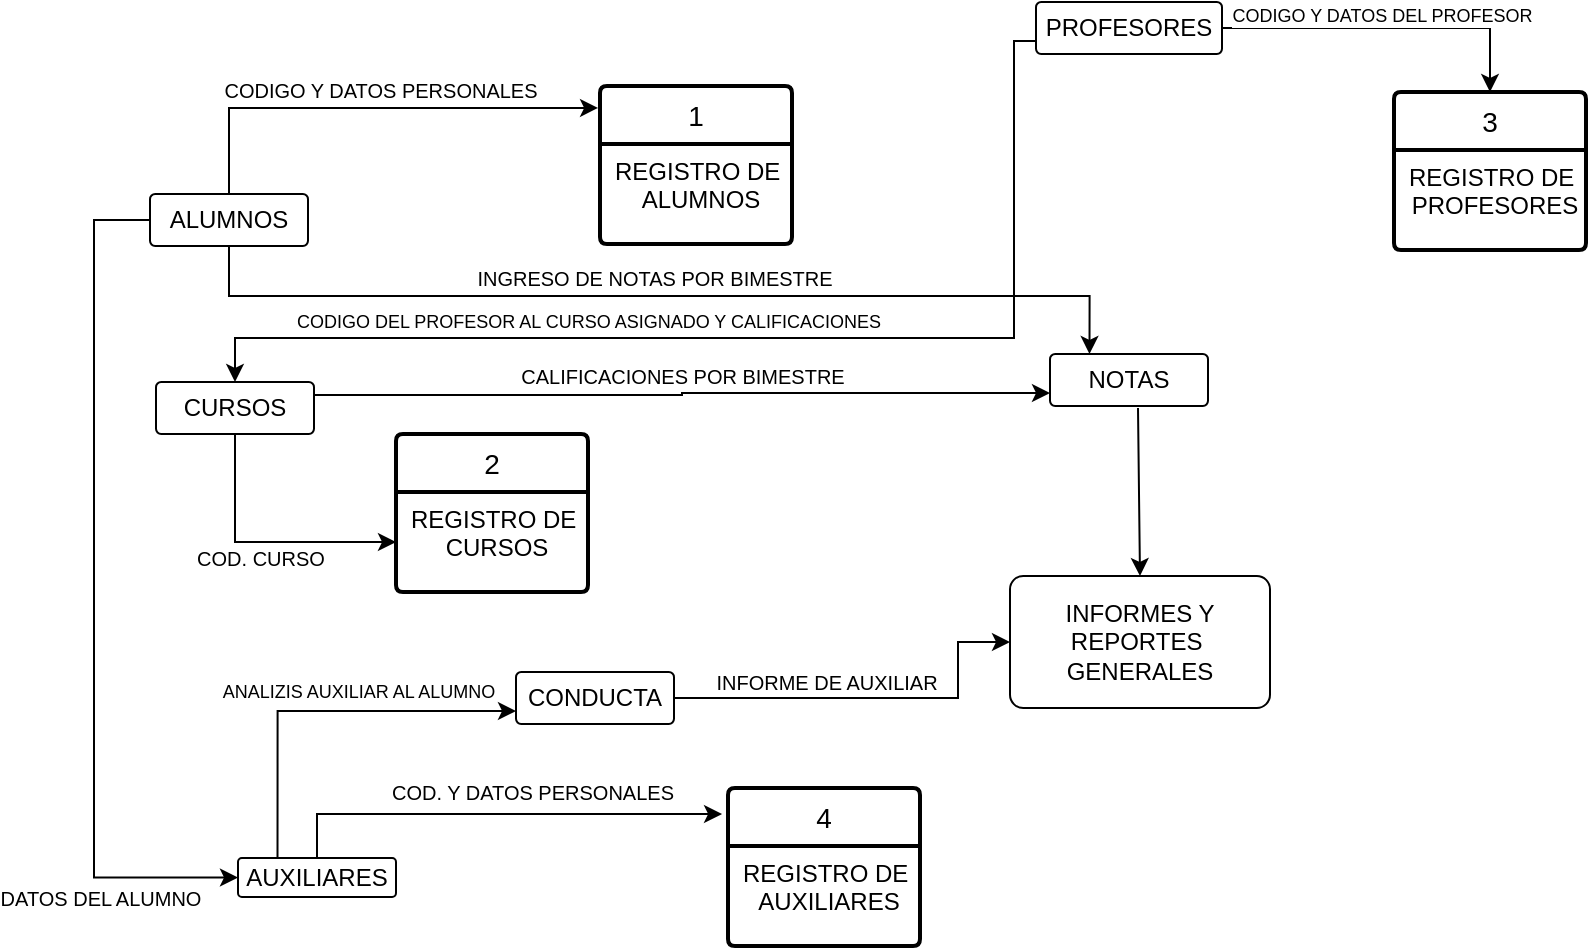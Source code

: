 <mxfile version="21.3.8" type="github">
  <diagram name="Página-1" id="LZZzEUV7Q3Km-jbjK1N6">
    <mxGraphModel dx="1435" dy="522" grid="0" gridSize="10" guides="1" tooltips="1" connect="1" arrows="1" fold="1" page="0" pageScale="1" pageWidth="827" pageHeight="1169" math="0" shadow="0">
      <root>
        <mxCell id="0" />
        <mxCell id="1" parent="0" />
        <mxCell id="_FzN4R4lWvngTLNtZDa--1" value="1" style="swimlane;childLayout=stackLayout;horizontal=1;startSize=29;horizontalStack=0;rounded=1;fontSize=14;fontStyle=0;strokeWidth=2;resizeParent=0;resizeLast=1;shadow=0;dashed=0;align=center;arcSize=4;whiteSpace=wrap;html=1;" vertex="1" parent="1">
          <mxGeometry x="183" y="117" width="96" height="79" as="geometry" />
        </mxCell>
        <mxCell id="_FzN4R4lWvngTLNtZDa--2" value="REGISTRO DE&amp;nbsp;&lt;br&gt;ALUMNOS" style="align=center;strokeColor=none;fillColor=none;spacingLeft=4;fontSize=12;verticalAlign=top;resizable=0;rotatable=0;part=1;html=1;" vertex="1" parent="_FzN4R4lWvngTLNtZDa--1">
          <mxGeometry y="29" width="96" height="50" as="geometry" />
        </mxCell>
        <mxCell id="_FzN4R4lWvngTLNtZDa--4" value="&lt;font style=&quot;font-size: 10px;&quot;&gt;CODIGO Y DATOS PERSONALES&lt;/font&gt;" style="edgeStyle=orthogonalEdgeStyle;rounded=0;orthogonalLoop=1;jettySize=auto;html=1;exitX=0.5;exitY=0;exitDx=0;exitDy=0;entryX=-0.01;entryY=0.139;entryDx=0;entryDy=0;entryPerimeter=0;" edge="1" parent="1" source="_FzN4R4lWvngTLNtZDa--3" target="_FzN4R4lWvngTLNtZDa--1">
          <mxGeometry x="0.041" y="9" relative="1" as="geometry">
            <mxPoint as="offset" />
          </mxGeometry>
        </mxCell>
        <mxCell id="_FzN4R4lWvngTLNtZDa--21" value="&lt;font style=&quot;font-size: 10px;&quot;&gt;INGRESO DE NOTAS POR BIMESTRE&lt;/font&gt;" style="edgeStyle=orthogonalEdgeStyle;rounded=0;orthogonalLoop=1;jettySize=auto;html=1;exitX=0.5;exitY=1;exitDx=0;exitDy=0;entryX=0.25;entryY=0;entryDx=0;entryDy=0;" edge="1" parent="1" source="_FzN4R4lWvngTLNtZDa--3" target="_FzN4R4lWvngTLNtZDa--10">
          <mxGeometry x="-0.019" y="9" relative="1" as="geometry">
            <Array as="points">
              <mxPoint x="-2" y="222" />
              <mxPoint x="428" y="222" />
            </Array>
            <mxPoint as="offset" />
          </mxGeometry>
        </mxCell>
        <mxCell id="_FzN4R4lWvngTLNtZDa--27" value="&lt;font style=&quot;font-size: 10px;&quot;&gt;DATOS DEL ALUMNO&lt;/font&gt;" style="edgeStyle=orthogonalEdgeStyle;rounded=0;orthogonalLoop=1;jettySize=auto;html=1;exitX=0;exitY=0.5;exitDx=0;exitDy=0;entryX=0;entryY=0.5;entryDx=0;entryDy=0;" edge="1" parent="1" source="_FzN4R4lWvngTLNtZDa--3" target="_FzN4R4lWvngTLNtZDa--8">
          <mxGeometry x="0.678" y="-10" relative="1" as="geometry">
            <Array as="points">
              <mxPoint x="-70" y="184" />
              <mxPoint x="-70" y="513" />
            </Array>
            <mxPoint as="offset" />
          </mxGeometry>
        </mxCell>
        <mxCell id="_FzN4R4lWvngTLNtZDa--3" value="ALUMNOS" style="rounded=1;arcSize=10;whiteSpace=wrap;html=1;align=center;" vertex="1" parent="1">
          <mxGeometry x="-42" y="171" width="79" height="26" as="geometry" />
        </mxCell>
        <mxCell id="_FzN4R4lWvngTLNtZDa--22" value="&lt;font style=&quot;font-size: 10px;&quot;&gt;COD. CURSO&lt;/font&gt;" style="edgeStyle=orthogonalEdgeStyle;rounded=0;orthogonalLoop=1;jettySize=auto;html=1;exitX=0.5;exitY=1;exitDx=0;exitDy=0;entryX=0;entryY=0.5;entryDx=0;entryDy=0;" edge="1" parent="1" source="_FzN4R4lWvngTLNtZDa--7" target="_FzN4R4lWvngTLNtZDa--14">
          <mxGeometry x="-0.011" y="-8" relative="1" as="geometry">
            <mxPoint as="offset" />
          </mxGeometry>
        </mxCell>
        <mxCell id="_FzN4R4lWvngTLNtZDa--30" value="&lt;font style=&quot;font-size: 10px;&quot;&gt;CALIFICACIONES POR BIMESTRE&lt;br&gt;&lt;/font&gt;" style="edgeStyle=orthogonalEdgeStyle;rounded=0;orthogonalLoop=1;jettySize=auto;html=1;exitX=1;exitY=0.25;exitDx=0;exitDy=0;entryX=0;entryY=0.75;entryDx=0;entryDy=0;" edge="1" parent="1" source="_FzN4R4lWvngTLNtZDa--7" target="_FzN4R4lWvngTLNtZDa--10">
          <mxGeometry x="0.003" y="9" relative="1" as="geometry">
            <mxPoint as="offset" />
          </mxGeometry>
        </mxCell>
        <mxCell id="_FzN4R4lWvngTLNtZDa--7" value="CURSOS" style="rounded=1;arcSize=10;whiteSpace=wrap;html=1;align=center;" vertex="1" parent="1">
          <mxGeometry x="-39" y="265" width="79" height="26" as="geometry" />
        </mxCell>
        <mxCell id="_FzN4R4lWvngTLNtZDa--25" value="&lt;font style=&quot;font-size: 10px;&quot;&gt;COD. Y DATOS PERSONALES&lt;/font&gt;" style="edgeStyle=orthogonalEdgeStyle;rounded=0;orthogonalLoop=1;jettySize=auto;html=1;exitX=0.5;exitY=0;exitDx=0;exitDy=0;entryX=-0.031;entryY=0.165;entryDx=0;entryDy=0;entryPerimeter=0;" edge="1" parent="1" source="_FzN4R4lWvngTLNtZDa--8" target="_FzN4R4lWvngTLNtZDa--15">
          <mxGeometry x="0.154" y="11" relative="1" as="geometry">
            <mxPoint as="offset" />
          </mxGeometry>
        </mxCell>
        <mxCell id="_FzN4R4lWvngTLNtZDa--28" value="&lt;font style=&quot;font-size: 9px;&quot;&gt;ANALIZIS AUXILIAR AL ALUMNO&lt;/font&gt;" style="edgeStyle=orthogonalEdgeStyle;rounded=0;orthogonalLoop=1;jettySize=auto;html=1;exitX=0.25;exitY=0;exitDx=0;exitDy=0;entryX=0;entryY=0.75;entryDx=0;entryDy=0;" edge="1" parent="1" source="_FzN4R4lWvngTLNtZDa--8" target="_FzN4R4lWvngTLNtZDa--9">
          <mxGeometry x="0.18" y="12" relative="1" as="geometry">
            <mxPoint y="1" as="offset" />
          </mxGeometry>
        </mxCell>
        <mxCell id="_FzN4R4lWvngTLNtZDa--8" value="AUXILIARES" style="rounded=1;arcSize=10;whiteSpace=wrap;html=1;align=center;" vertex="1" parent="1">
          <mxGeometry x="2" y="503" width="79" height="19.5" as="geometry" />
        </mxCell>
        <mxCell id="_FzN4R4lWvngTLNtZDa--29" value="&lt;font style=&quot;font-size: 10px;&quot;&gt;INFORME DE AUXILIAR&lt;/font&gt;" style="edgeStyle=orthogonalEdgeStyle;rounded=0;orthogonalLoop=1;jettySize=auto;html=1;exitX=1;exitY=0.5;exitDx=0;exitDy=0;entryX=0;entryY=0.5;entryDx=0;entryDy=0;" edge="1" parent="1" source="_FzN4R4lWvngTLNtZDa--9" target="_FzN4R4lWvngTLNtZDa--11">
          <mxGeometry x="-0.232" y="8" relative="1" as="geometry">
            <Array as="points">
              <mxPoint x="362" y="423" />
              <mxPoint x="362" y="395" />
            </Array>
            <mxPoint as="offset" />
          </mxGeometry>
        </mxCell>
        <mxCell id="_FzN4R4lWvngTLNtZDa--9" value="CONDUCTA" style="rounded=1;arcSize=10;whiteSpace=wrap;html=1;align=center;" vertex="1" parent="1">
          <mxGeometry x="141" y="410" width="79" height="26" as="geometry" />
        </mxCell>
        <mxCell id="_FzN4R4lWvngTLNtZDa--26" style="edgeStyle=orthogonalEdgeStyle;rounded=0;orthogonalLoop=1;jettySize=auto;html=1;entryX=0.5;entryY=0;entryDx=0;entryDy=0;" edge="1" parent="1" target="_FzN4R4lWvngTLNtZDa--11">
          <mxGeometry relative="1" as="geometry">
            <mxPoint x="452" y="278" as="sourcePoint" />
          </mxGeometry>
        </mxCell>
        <mxCell id="_FzN4R4lWvngTLNtZDa--10" value="NOTAS" style="rounded=1;arcSize=10;whiteSpace=wrap;html=1;align=center;" vertex="1" parent="1">
          <mxGeometry x="408" y="251" width="79" height="26" as="geometry" />
        </mxCell>
        <mxCell id="_FzN4R4lWvngTLNtZDa--11" value="INFORMES Y REPORTES&amp;nbsp;&lt;br&gt;GENERALES" style="rounded=1;arcSize=10;whiteSpace=wrap;html=1;align=center;" vertex="1" parent="1">
          <mxGeometry x="388" y="362" width="130" height="66" as="geometry" />
        </mxCell>
        <mxCell id="_FzN4R4lWvngTLNtZDa--19" value="&lt;font style=&quot;font-size: 9px;&quot;&gt;CODIGO Y DATOS DEL PROFESOR&amp;nbsp;&lt;/font&gt;" style="edgeStyle=orthogonalEdgeStyle;rounded=0;orthogonalLoop=1;jettySize=auto;html=1;exitX=1;exitY=0.5;exitDx=0;exitDy=0;entryX=0.5;entryY=0;entryDx=0;entryDy=0;" edge="1" parent="1" source="_FzN4R4lWvngTLNtZDa--12" target="_FzN4R4lWvngTLNtZDa--17">
          <mxGeometry x="-0.024" y="7" relative="1" as="geometry">
            <mxPoint as="offset" />
          </mxGeometry>
        </mxCell>
        <mxCell id="_FzN4R4lWvngTLNtZDa--31" value="&lt;font style=&quot;font-size: 9px;&quot;&gt;CODIGO DEL PROFESOR AL CURSO ASIGNADO Y CALIFICACIONES&lt;/font&gt;" style="edgeStyle=orthogonalEdgeStyle;rounded=0;orthogonalLoop=1;jettySize=auto;html=1;exitX=0;exitY=0.75;exitDx=0;exitDy=0;entryX=0.5;entryY=0;entryDx=0;entryDy=0;" edge="1" parent="1" source="_FzN4R4lWvngTLNtZDa--12" target="_FzN4R4lWvngTLNtZDa--7">
          <mxGeometry x="0.305" y="-9" relative="1" as="geometry">
            <Array as="points">
              <mxPoint x="390" y="95" />
              <mxPoint x="390" y="243" />
              <mxPoint x="1" y="243" />
            </Array>
            <mxPoint as="offset" />
          </mxGeometry>
        </mxCell>
        <mxCell id="_FzN4R4lWvngTLNtZDa--12" value="PROFESORES" style="rounded=1;arcSize=10;whiteSpace=wrap;html=1;align=center;" vertex="1" parent="1">
          <mxGeometry x="401" y="75" width="93" height="26" as="geometry" />
        </mxCell>
        <mxCell id="_FzN4R4lWvngTLNtZDa--13" value="2" style="swimlane;childLayout=stackLayout;horizontal=1;startSize=29;horizontalStack=0;rounded=1;fontSize=14;fontStyle=0;strokeWidth=2;resizeParent=0;resizeLast=1;shadow=0;dashed=0;align=center;arcSize=4;whiteSpace=wrap;html=1;" vertex="1" parent="1">
          <mxGeometry x="81" y="291" width="96" height="79" as="geometry" />
        </mxCell>
        <mxCell id="_FzN4R4lWvngTLNtZDa--14" value="REGISTRO DE&amp;nbsp;&lt;br&gt;CURSOS" style="align=center;strokeColor=none;fillColor=none;spacingLeft=4;fontSize=12;verticalAlign=top;resizable=0;rotatable=0;part=1;html=1;" vertex="1" parent="_FzN4R4lWvngTLNtZDa--13">
          <mxGeometry y="29" width="96" height="50" as="geometry" />
        </mxCell>
        <mxCell id="_FzN4R4lWvngTLNtZDa--15" value="4" style="swimlane;childLayout=stackLayout;horizontal=1;startSize=29;horizontalStack=0;rounded=1;fontSize=14;fontStyle=0;strokeWidth=2;resizeParent=0;resizeLast=1;shadow=0;dashed=0;align=center;arcSize=4;whiteSpace=wrap;html=1;" vertex="1" parent="1">
          <mxGeometry x="247" y="468" width="96" height="79" as="geometry" />
        </mxCell>
        <mxCell id="_FzN4R4lWvngTLNtZDa--16" value="REGISTRO DE&amp;nbsp;&lt;br&gt;AUXILIARES" style="align=center;strokeColor=none;fillColor=none;spacingLeft=4;fontSize=12;verticalAlign=top;resizable=0;rotatable=0;part=1;html=1;" vertex="1" parent="_FzN4R4lWvngTLNtZDa--15">
          <mxGeometry y="29" width="96" height="50" as="geometry" />
        </mxCell>
        <mxCell id="_FzN4R4lWvngTLNtZDa--17" value="3" style="swimlane;childLayout=stackLayout;horizontal=1;startSize=29;horizontalStack=0;rounded=1;fontSize=14;fontStyle=0;strokeWidth=2;resizeParent=0;resizeLast=1;shadow=0;dashed=0;align=center;arcSize=4;whiteSpace=wrap;html=1;" vertex="1" parent="1">
          <mxGeometry x="580" y="120" width="96" height="79" as="geometry" />
        </mxCell>
        <mxCell id="_FzN4R4lWvngTLNtZDa--18" value="REGISTRO DE&amp;nbsp;&lt;br&gt;PROFESORES" style="align=center;strokeColor=none;fillColor=none;spacingLeft=4;fontSize=12;verticalAlign=top;resizable=0;rotatable=0;part=1;html=1;" vertex="1" parent="_FzN4R4lWvngTLNtZDa--17">
          <mxGeometry y="29" width="96" height="50" as="geometry" />
        </mxCell>
      </root>
    </mxGraphModel>
  </diagram>
</mxfile>
